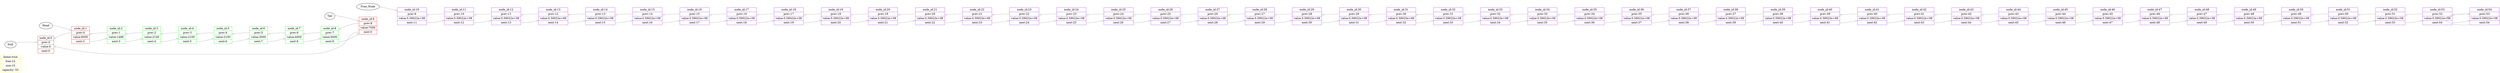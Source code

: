 digraph List {
	dpi = 100;
	fontname = "Comic Sans MS";
	fontsize = 20;
	rankdir  = LR;
graph [fillcolor = lightgreen, ranksep = 1.3, nodesep = 0.5, style = "rounded", color = green, penwidth = 2];
edge [color = darkgrey, arrowhead = onormal, arrowsize = 1, penwidth = 1.2];
List_Inform [shape = record, color = yellow, style = solid, label = "linear:true | free:10 | size:10 | capacity: 55"]

node0 [shape = record, color = brown, style = solid, label = "node_id:0|<p> prev:0| value:0|<n>next:0"]
node1 [shape = record, color = red, style = solid, label = "node_id:1|<p> prev:0| value:6000|<n>next:2"]
node2 [shape = record, color = green, style = solid, label = "node_id:2|<p> prev:1| value:1488|<n>next:3"]
node3 [shape = record, color = green, style = solid, label = "node_id:3|<p> prev:2| value:2100|<n>next:4"]
node4 [shape = record, color = green, style = solid, label = "node_id:4|<p> prev:3| value:2100|<n>next:5"]
node5 [shape = record, color = green, style = solid, label = "node_id:5|<p> prev:4| value:2100|<n>next:6"]
node6 [shape = record, color = green, style = solid, label = "node_id:6|<p> prev:5| value:3000|<n>next:7"]
node7 [shape = record, color = green, style = solid, label = "node_id:7|<p> prev:6| value:4000|<n>next:8"]
node8 [shape = record, color = green, style = solid, label = "node_id:8|<p> prev:7| value:5000|<n>next:9"]
node9 [shape = record, color = red, style = solid, label = "node_id:9|<p> prev:8| value:7000|<n>next:0"]
node10 [shape = record, color = purple, style = solid, label = "node_id:10|<p> prev:9| value:5.59022e+08|<n>next:11"]
node11 [shape = record, color = purple, style = solid, label = "node_id:11|<p> prev:10| value:5.59022e+08|<n>next:12"]
node12 [shape = record, color = purple, style = solid, label = "node_id:12|<p> prev:11| value:5.59022e+08|<n>next:13"]
node13 [shape = record, color = purple, style = solid, label = "node_id:13|<p> prev:12| value:5.59022e+08|<n>next:14"]
node14 [shape = record, color = purple, style = solid, label = "node_id:14|<p> prev:13| value:5.59022e+08|<n>next:15"]
node15 [shape = record, color = purple, style = solid, label = "node_id:15|<p> prev:14| value:5.59022e+08|<n>next:16"]
node16 [shape = record, color = purple, style = solid, label = "node_id:16|<p> prev:15| value:5.59022e+08|<n>next:17"]
node17 [shape = record, color = purple, style = solid, label = "node_id:17|<p> prev:16| value:5.59022e+08|<n>next:18"]
node18 [shape = record, color = purple, style = solid, label = "node_id:18|<p> prev:17| value:5.59022e+08|<n>next:19"]
node19 [shape = record, color = purple, style = solid, label = "node_id:19|<p> prev:18| value:5.59022e+08|<n>next:20"]
node20 [shape = record, color = purple, style = solid, label = "node_id:20|<p> prev:19| value:5.59022e+08|<n>next:21"]
node21 [shape = record, color = purple, style = solid, label = "node_id:21|<p> prev:20| value:5.59022e+08|<n>next:22"]
node22 [shape = record, color = purple, style = solid, label = "node_id:22|<p> prev:21| value:5.59022e+08|<n>next:23"]
node23 [shape = record, color = purple, style = solid, label = "node_id:23|<p> prev:22| value:5.59022e+08|<n>next:24"]
node24 [shape = record, color = purple, style = solid, label = "node_id:24|<p> prev:23| value:5.59022e+08|<n>next:25"]
node25 [shape = record, color = purple, style = solid, label = "node_id:25|<p> prev:24| value:5.59022e+08|<n>next:26"]
node26 [shape = record, color = purple, style = solid, label = "node_id:26|<p> prev:25| value:5.59022e+08|<n>next:27"]
node27 [shape = record, color = purple, style = solid, label = "node_id:27|<p> prev:26| value:5.59022e+08|<n>next:28"]
node28 [shape = record, color = purple, style = solid, label = "node_id:28|<p> prev:27| value:5.59022e+08|<n>next:29"]
node29 [shape = record, color = purple, style = solid, label = "node_id:29|<p> prev:28| value:5.59022e+08|<n>next:30"]
node30 [shape = record, color = purple, style = solid, label = "node_id:30|<p> prev:29| value:5.59022e+08|<n>next:31"]
node31 [shape = record, color = purple, style = solid, label = "node_id:31|<p> prev:30| value:5.59022e+08|<n>next:32"]
node32 [shape = record, color = purple, style = solid, label = "node_id:32|<p> prev:31| value:5.59022e+08|<n>next:33"]
node33 [shape = record, color = purple, style = solid, label = "node_id:33|<p> prev:32| value:5.59022e+08|<n>next:34"]
node34 [shape = record, color = purple, style = solid, label = "node_id:34|<p> prev:33| value:5.59022e+08|<n>next:35"]
node35 [shape = record, color = purple, style = solid, label = "node_id:35|<p> prev:34| value:5.59022e+08|<n>next:36"]
node36 [shape = record, color = purple, style = solid, label = "node_id:36|<p> prev:35| value:5.59022e+08|<n>next:37"]
node37 [shape = record, color = purple, style = solid, label = "node_id:37|<p> prev:36| value:5.59022e+08|<n>next:38"]
node38 [shape = record, color = purple, style = solid, label = "node_id:38|<p> prev:37| value:5.59022e+08|<n>next:39"]
node39 [shape = record, color = purple, style = solid, label = "node_id:39|<p> prev:38| value:5.59022e+08|<n>next:40"]
node40 [shape = record, color = purple, style = solid, label = "node_id:40|<p> prev:39| value:5.59022e+08|<n>next:41"]
node41 [shape = record, color = purple, style = solid, label = "node_id:41|<p> prev:40| value:5.59022e+08|<n>next:42"]
node42 [shape = record, color = purple, style = solid, label = "node_id:42|<p> prev:41| value:5.59022e+08|<n>next:43"]
node43 [shape = record, color = purple, style = solid, label = "node_id:43|<p> prev:42| value:5.59022e+08|<n>next:44"]
node44 [shape = record, color = purple, style = solid, label = "node_id:44|<p> prev:43| value:5.59022e+08|<n>next:45"]
node45 [shape = record, color = purple, style = solid, label = "node_id:45|<p> prev:44| value:5.59022e+08|<n>next:46"]
node46 [shape = record, color = purple, style = solid, label = "node_id:46|<p> prev:45| value:5.59022e+08|<n>next:47"]
node47 [shape = record, color = purple, style = solid, label = "node_id:47|<p> prev:46| value:5.59022e+08|<n>next:48"]
node48 [shape = record, color = purple, style = solid, label = "node_id:48|<p> prev:47| value:5.59022e+08|<n>next:49"]
node49 [shape = record, color = purple, style = solid, label = "node_id:49|<p> prev:48| value:5.59022e+08|<n>next:50"]
node50 [shape = record, color = purple, style = solid, label = "node_id:50|<p> prev:49| value:5.59022e+08|<n>next:51"]
node51 [shape = record, color = purple, style = solid, label = "node_id:51|<p> prev:50| value:5.59022e+08|<n>next:52"]
node52 [shape = record, color = purple, style = solid, label = "node_id:52|<p> prev:51| value:5.59022e+08|<n>next:53"]
node53 [shape = record, color = purple, style = solid, label = "node_id:53|<p> prev:52| value:5.59022e+08|<n>next:54"]
node54 [shape = record, color = purple, style = solid, label = "node_id:54|<p> prev:53| value:5.59022e+08|<n>next:54"]



edge[style=invis, constraint = true]node0 -> node1 -> node2 -> node3 -> node4 -> node5 -> node6 -> node7 -> node8 -> node9 -> node10 -> node11 -> node12 -> node13 -> node14 -> node15 -> node16 -> node17 -> node18 -> node19 -> node20 -> node21 -> node22 -> node23 -> node24 -> node25 -> node26 -> node27 -> node28 -> node29 -> node30 -> node31 -> node32 -> node33 -> node34 -> node35 -> node36 -> node37 -> node38 -> node39 -> node40 -> node41 -> node42 -> node43 -> node44 -> node45 -> node46 -> node47 -> node48 -> node49 -> node50 -> node51 -> node52 -> node53 -> node54 -> node54 
Head -> node1
Tail -> node9
Free_Node -> node10
Null -> node0
edge[style=solid, constraint = false]node1:p -> node0;node1:n -> node2;node2:p ->node1;node2:n -> node3;node3:p ->node2;node3:n -> node4;node4:p ->node3;node4:n -> node5;node5:p ->node4;node5:n -> node6;node6:p ->node5;node6:n -> node7;node7:p ->node6;node7:n -> node8;node8:p ->node7;node8:n -> node9;node9:p ->node8;node9:n  -> node0
node10:n -> node11 node11:p ->node10;node11:n -> node12 node12:p ->node11;node12:n -> node13 node13:p ->node12;node13:n -> node14 node14:p ->node13;node14:n -> node15 node15:p ->node14;node15:n -> node16 node16:p ->node15;node16:n -> node17 node17:p ->node16;node17:n -> node18 node18:p ->node17;node18:n -> node19 node19:p ->node18;node19:n -> node20 node20:p ->node19;node20:n -> node21 node21:p ->node20;node21:n -> node22 node22:p ->node21;node22:n -> node23 node23:p ->node22;node23:n -> node24 node24:p ->node23;node24:n -> node25 node25:p ->node24;node25:n -> node26 node26:p ->node25;node26:n -> node27 node27:p ->node26;node27:n -> node28 node28:p ->node27;node28:n -> node29 node29:p ->node28;node29:n -> node30 node30:p ->node29;node30:n -> node31 node31:p ->node30;node31:n -> node32 node32:p ->node31;node32:n -> node33 node33:p ->node32;node33:n -> node34 node34:p ->node33;node34:n -> node35 node35:p ->node34;node35:n -> node36 node36:p ->node35;node36:n -> node37 node37:p ->node36;node37:n -> node38 node38:p ->node37;node38:n -> node39 node39:p ->node38;node39:n -> node40 node40:p ->node39;node40:n -> node41 node41:p ->node40;node41:n -> node42 node42:p ->node41;node42:n -> node43 node43:p ->node42;node43:n -> node44 node44:p ->node43;node44:n -> node45 node45:p ->node44;node45:n -> node46 node46:p ->node45;node46:n -> node47 node47:p ->node46;node47:n -> node48 node48:p ->node47;node48:n -> node49 node49:p ->node48;node49:n -> node50 node50:p ->node49;node50:n -> node51 node51:p ->node50;node51:n -> node52 node52:p ->node51;node52:n -> node53 node53:p ->node52;node53:n -> node54 node54:p ->node53;node54:n  -> node54
Head -> node1
Tail -> node9
Free_Node -> node10
Null -> node0
}